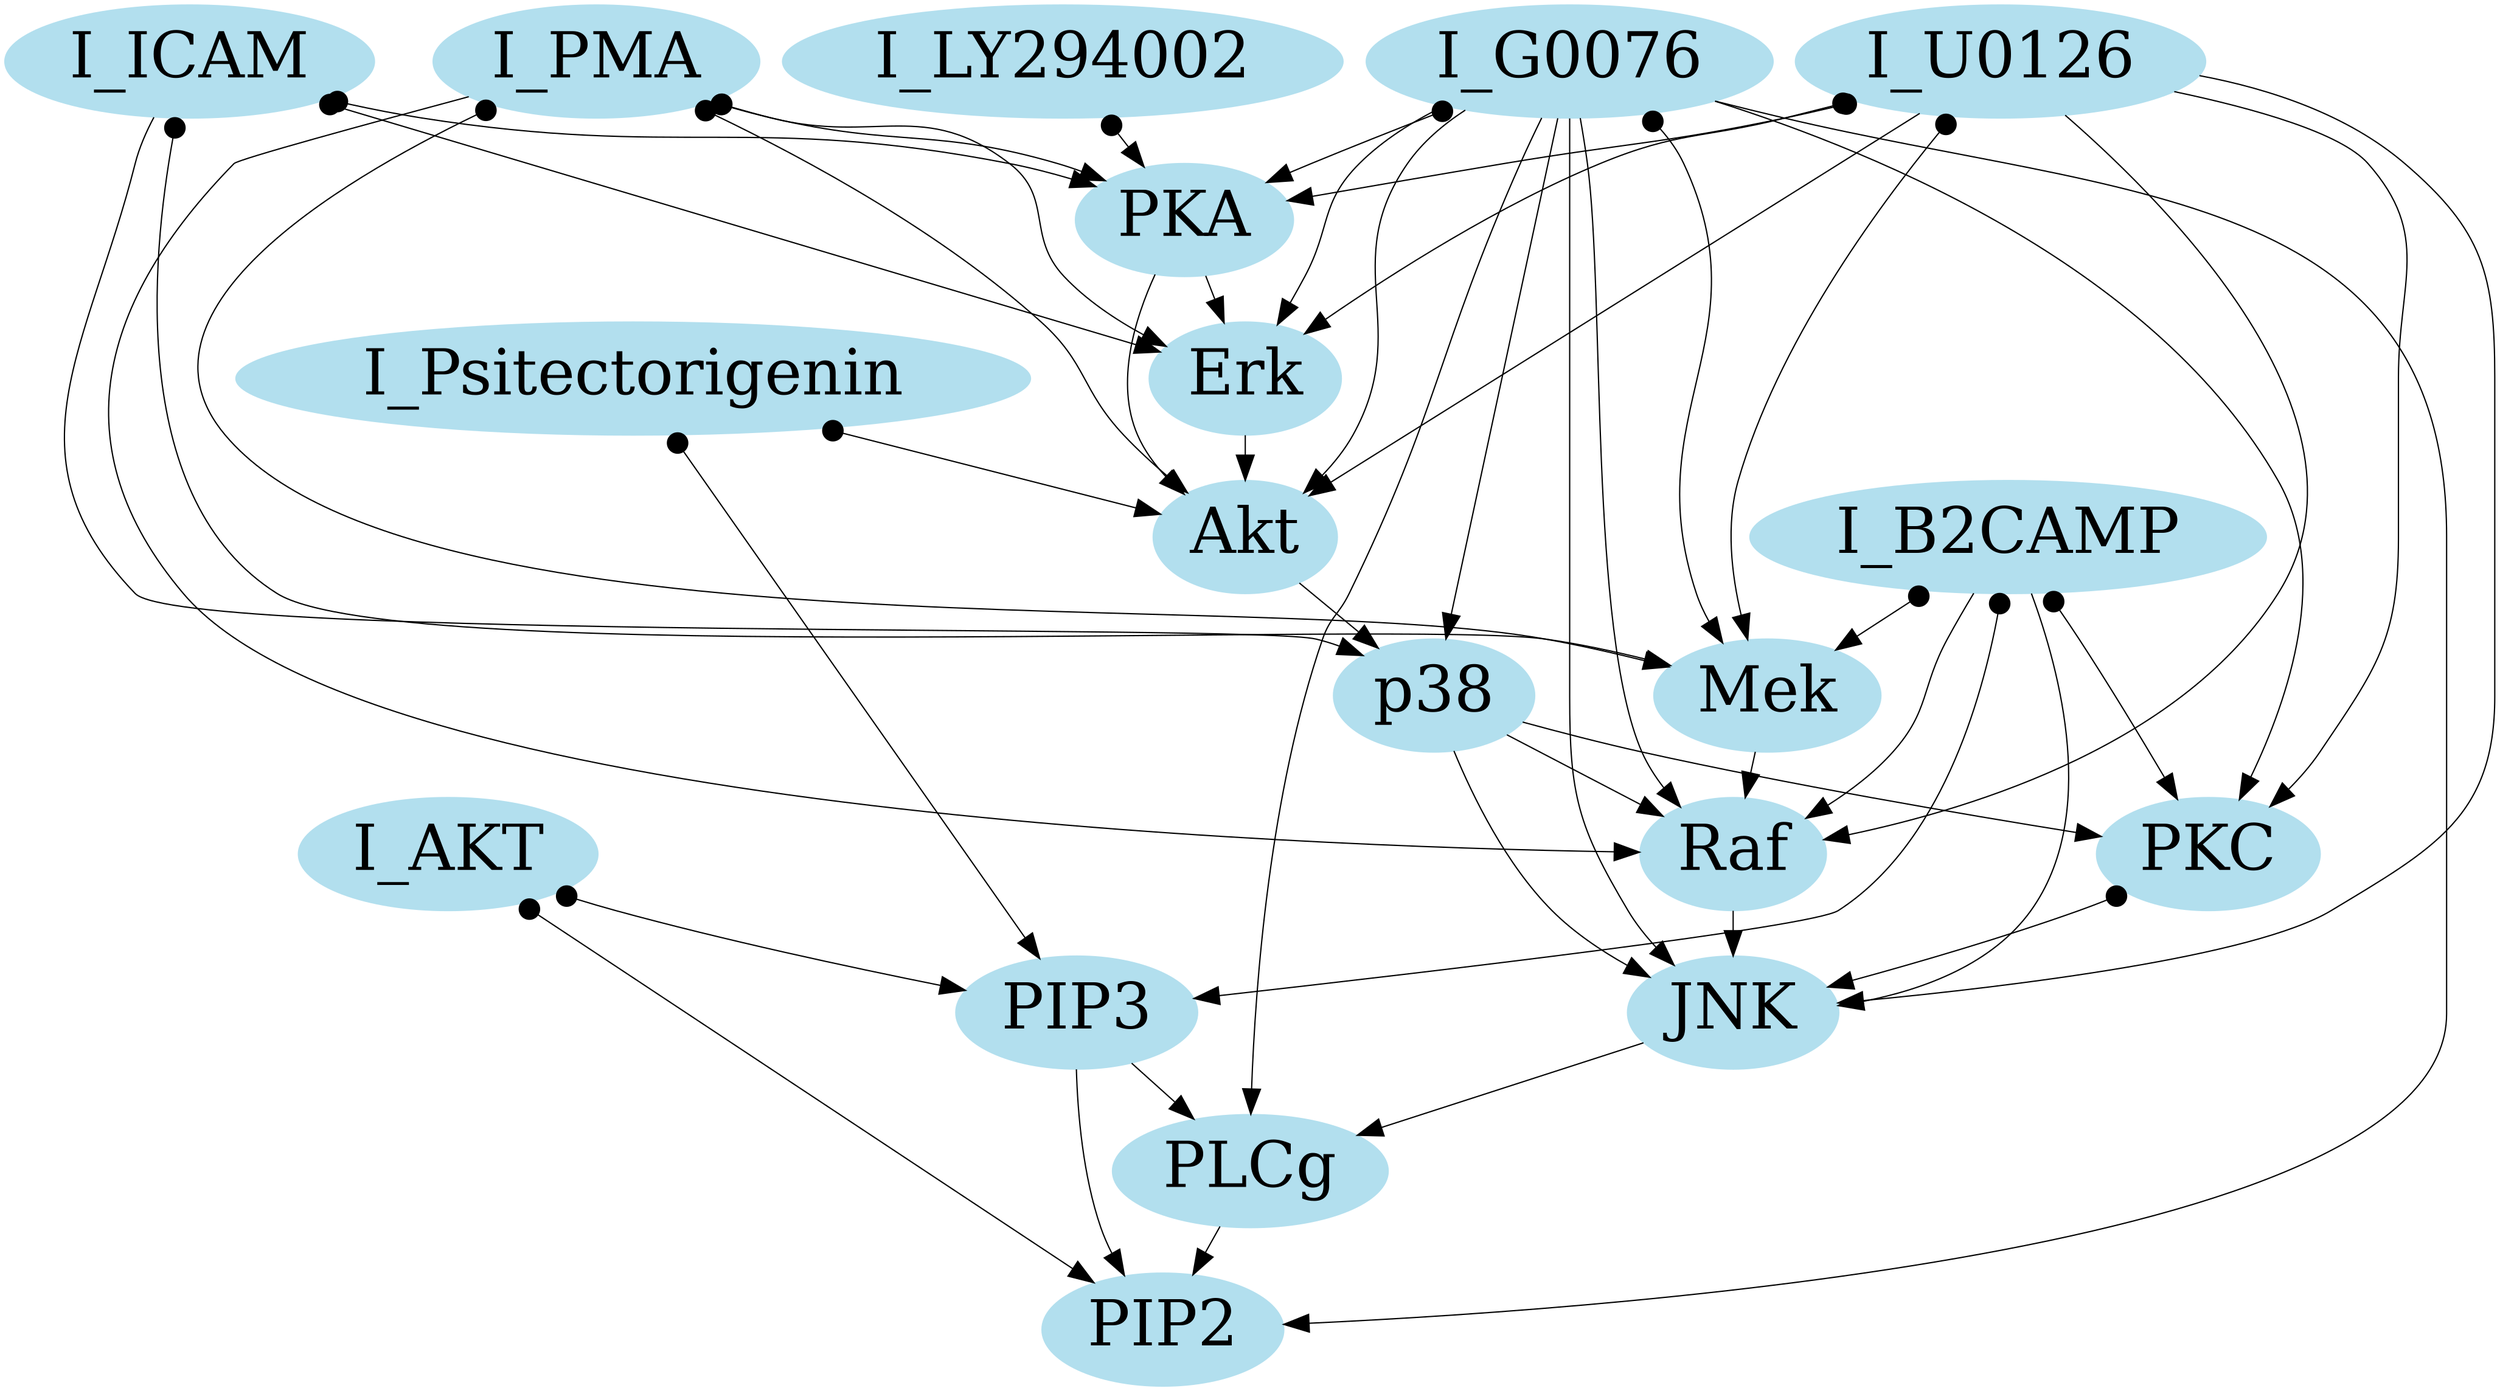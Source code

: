 digraph ofzo {
node [color=lightblue2, style=filled, fontsize=50];
edge [color=black, arrowsize=2];
"Raf";
"Mek";
"PLCg";
"PIP2";
"PIP3";
"Erk";
"Akt";
"PKA";
"PKC";
"p38";
"JNK";
"I_ICAM";
"I_AKT";
"I_G0076";
"I_Psitectorigenin";
"I_U0126";
"I_LY294002";
"I_PMA";
"I_B2CAMP";
"I_G0076" -> "Mek" [dir=both arrowtail=dot];
"I_U0126" -> "PKC";
"Erk" -> "Akt";
"I_U0126" -> "PKA" [dir=both arrowtail=dot];
"I_U0126" -> "Raf";
"I_U0126" -> "Mek" [dir=both arrowtail=dot];
"PIP3" -> "PIP2";
"I_G0076" -> "Akt";
"I_PMA" -> "Erk" [dir=both arrowtail=dot];
"Akt" -> "p38";
"I_PMA" -> "Raf";
"I_U0126" -> "Akt";
"I_B2CAMP" -> "PIP3" [dir=both arrowtail=dot];
"Mek" -> "Raf";
"Raf" -> "JNK";
"I_PMA" -> "Mek" [dir=both arrowtail=dot];
"I_B2CAMP" -> "Raf";
"I_G0076" -> "Erk";
"I_B2CAMP" -> "Mek" [dir=both arrowtail=dot];
"p38" -> "PKC";
"p38" -> "Raf";
"I_PMA" -> "Akt" [dir=both arrowtail=dot];
"I_ICAM" -> "p38";
"PKA" -> "Erk";
"I_G0076" -> "Raf";
"I_G0076" -> "PIP2";
"I_G0076" -> "PLCg";
"I_ICAM" -> "PKA" [dir=both arrowtail=dot];
"I_G0076" -> "PKA" [dir=both arrowtail=dot];
"I_G0076" -> "PKC";
"PKA" -> "Akt";
"I_G0076" -> "p38";
"I_PMA" -> "PKA" [dir=both arrowtail=dot];
"I_Psitectorigenin" -> "PIP3" [dir=both arrowtail=dot];
"JNK" -> "PLCg";
"I_ICAM" -> "Erk" [dir=both arrowtail=dot];
"p38" -> "JNK";
"I_G0076" -> "JNK";
"I_U0126" -> "Erk" [dir=both arrowtail=dot];
"I_U0126" -> "JNK";
"I_ICAM" -> "Mek" [dir=both arrowtail=dot];
"PLCg" -> "PIP2";
"I_Psitectorigenin" -> "Akt" [dir=both arrowtail=dot];
"PIP3" -> "PLCg";
"I_AKT" -> "PIP2" [dir=both arrowtail=dot];
"I_LY294002" -> "PKA" [dir=both arrowtail=dot];
"PKC" -> "JNK" [dir=both arrowtail=dot];
"I_B2CAMP" -> "PKC" [dir=both arrowtail=dot];
"I_B2CAMP" -> "JNK";
"I_AKT" -> "PIP3" [dir=both arrowtail=dot];
}
